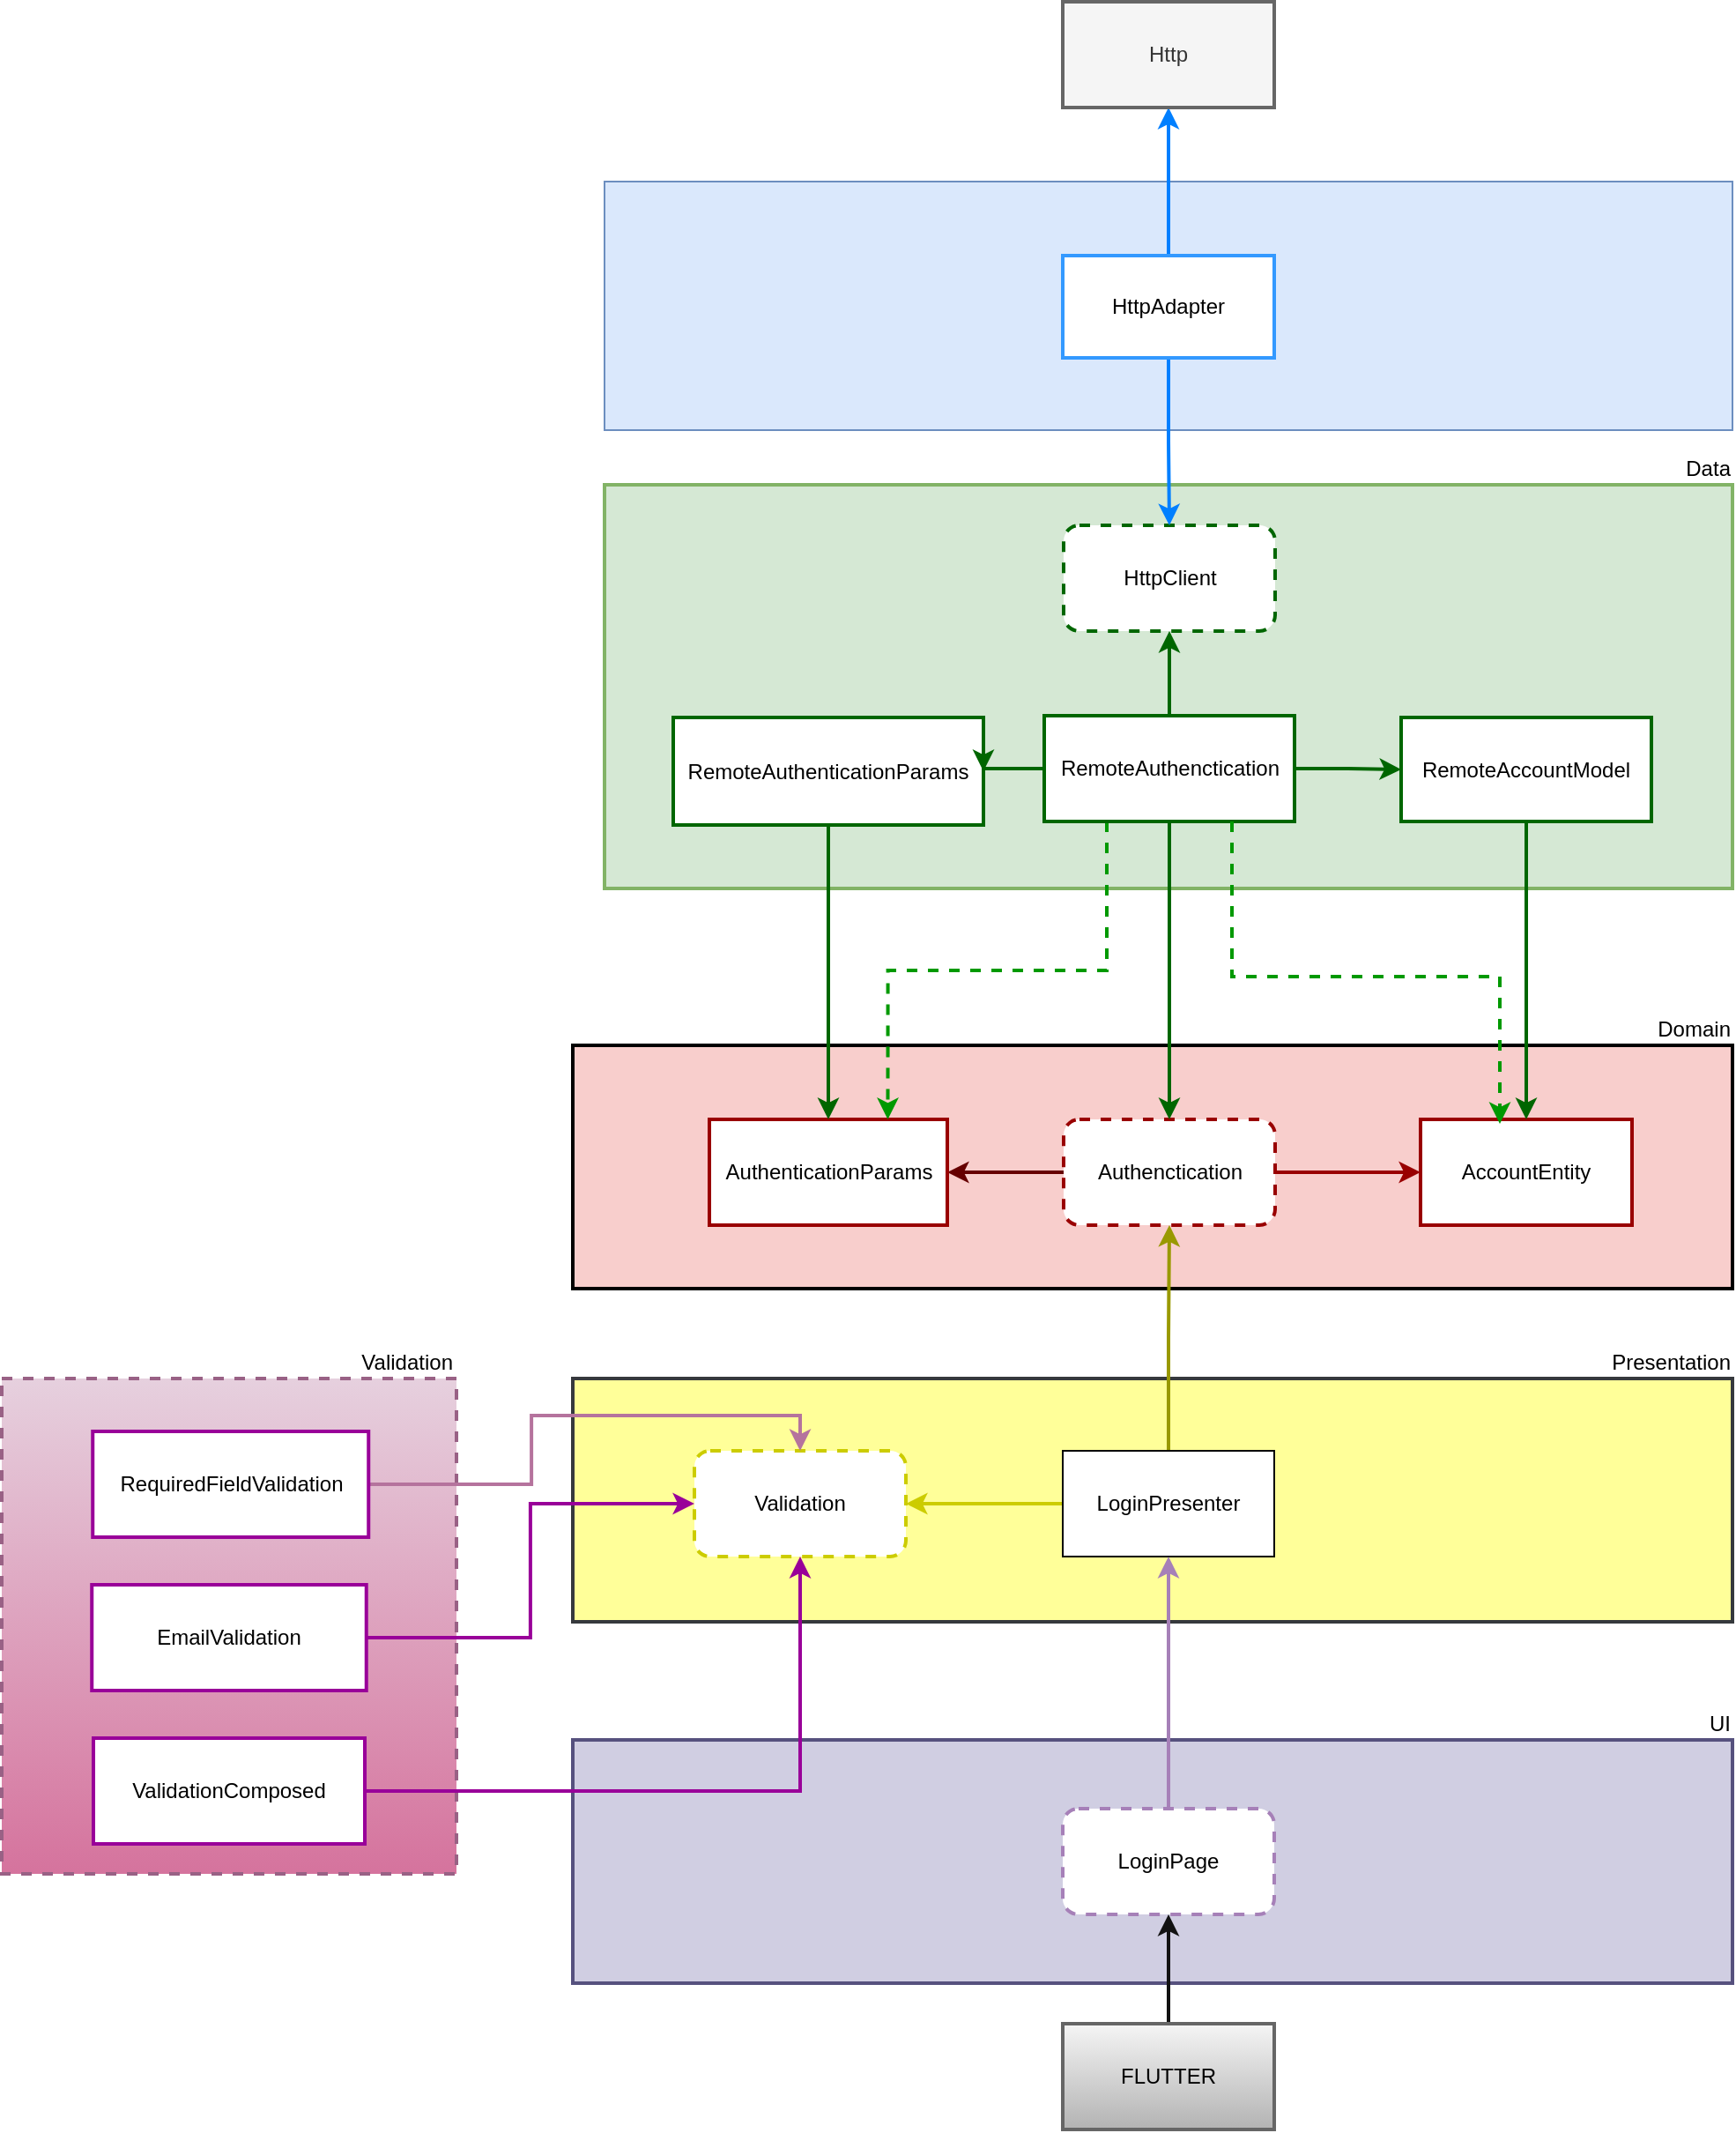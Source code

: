 <mxfile version="14.7.9" type="github">
  <diagram id="ExJXHOA_togmI1vWCyRJ" name="Page-1">
    <mxGraphModel dx="2249" dy="1931" grid="0" gridSize="10" guides="1" tooltips="1" connect="1" arrows="1" fold="1" page="1" pageScale="1" pageWidth="827" pageHeight="1169" background="none" math="0" shadow="0">
      <root>
        <mxCell id="0" />
        <mxCell id="1" parent="0" />
        <mxCell id="WsZb8QZFu8ekhgZ04iRh-14" value="Domain" style="verticalLabelPosition=top;verticalAlign=bottom;html=1;shape=mxgraph.basic.rect;fillColor2=none;strokeWidth=2;size=20;indent=5;fillColor=#f8cecc;align=right;labelPosition=center;" parent="1" vertex="1">
          <mxGeometry x="58" y="258" width="658" height="138" as="geometry" />
        </mxCell>
        <mxCell id="7t8pAxL2XBSFEx_QZdYA-15" style="edgeStyle=orthogonalEdgeStyle;rounded=0;jumpStyle=none;orthogonalLoop=1;jettySize=auto;html=1;exitX=0;exitY=0.5;exitDx=0;exitDy=0;entryX=1;entryY=0.5;entryDx=0;entryDy=0;strokeWidth=2;strokeColor=#660000;" parent="1" source="WsZb8QZFu8ekhgZ04iRh-1" target="7t8pAxL2XBSFEx_QZdYA-1" edge="1">
          <mxGeometry relative="1" as="geometry" />
        </mxCell>
        <mxCell id="WsZb8QZFu8ekhgZ04iRh-1" value="Authenctication" style="whiteSpace=wrap;html=1;dashed=1;glass=0;strokeWidth=2;perimeterSpacing=0;labelBorderColor=none;labelBackgroundColor=none;strokeColor=#990000;rounded=1;" parent="1" vertex="1">
          <mxGeometry x="336.5" y="300" width="120" height="60" as="geometry" />
        </mxCell>
        <mxCell id="WsZb8QZFu8ekhgZ04iRh-3" value="AccountEntity" style="whiteSpace=wrap;html=1;glass=0;strokeWidth=2;perimeterSpacing=0;labelBorderColor=none;labelBackgroundColor=none;strokeColor=#990000;" parent="1" vertex="1">
          <mxGeometry x="539" y="300" width="120" height="60" as="geometry" />
        </mxCell>
        <mxCell id="WsZb8QZFu8ekhgZ04iRh-6" value="" style="endArrow=classic;html=1;exitX=1;exitY=0.5;exitDx=0;exitDy=0;strokeColor=#990000;strokeWidth=2;entryX=0;entryY=0.5;entryDx=0;entryDy=0;" parent="1" source="WsZb8QZFu8ekhgZ04iRh-1" target="WsZb8QZFu8ekhgZ04iRh-3" edge="1">
          <mxGeometry width="50" height="50" relative="1" as="geometry">
            <mxPoint x="270" y="432.5" as="sourcePoint" />
            <mxPoint x="526" y="330" as="targetPoint" />
          </mxGeometry>
        </mxCell>
        <mxCell id="WsZb8QZFu8ekhgZ04iRh-15" value="Data" style="verticalLabelPosition=top;verticalAlign=bottom;html=1;shape=mxgraph.basic.rect;fillColor2=none;strokeWidth=2;size=20;indent=5;align=right;labelPosition=center;fillColor=#d5e8d4;strokeColor=#82b366;" parent="1" vertex="1">
          <mxGeometry x="76" y="-60" width="640" height="229" as="geometry" />
        </mxCell>
        <mxCell id="7t8pAxL2XBSFEx_QZdYA-4" style="edgeStyle=orthogonalEdgeStyle;rounded=0;orthogonalLoop=1;jettySize=auto;html=1;strokeColor=#006600;strokeWidth=2;" parent="1" source="7t8pAxL2XBSFEx_QZdYA-10" target="WsZb8QZFu8ekhgZ04iRh-1" edge="1">
          <mxGeometry relative="1" as="geometry">
            <mxPoint x="397" y="152" as="sourcePoint" />
          </mxGeometry>
        </mxCell>
        <mxCell id="WsZb8QZFu8ekhgZ04iRh-28" value="HttpClient" style="whiteSpace=wrap;html=1;dashed=1;glass=0;strokeWidth=2;perimeterSpacing=0;labelBorderColor=none;labelBackgroundColor=none;rounded=1;strokeColor=#006600;" parent="1" vertex="1">
          <mxGeometry x="336.5" y="-37" width="120" height="60" as="geometry" />
        </mxCell>
        <mxCell id="7t8pAxL2XBSFEx_QZdYA-1" value="AuthenticationParams" style="whiteSpace=wrap;html=1;glass=0;strokeWidth=2;perimeterSpacing=0;labelBorderColor=none;labelBackgroundColor=none;strokeColor=#990000;" parent="1" vertex="1">
          <mxGeometry x="135.5" y="300" width="135" height="60" as="geometry" />
        </mxCell>
        <mxCell id="7t8pAxL2XBSFEx_QZdYA-16" style="edgeStyle=orthogonalEdgeStyle;rounded=0;jumpStyle=none;orthogonalLoop=1;jettySize=auto;html=1;exitX=0.5;exitY=1;exitDx=0;exitDy=0;strokeWidth=2;strokeColor=#006600;" parent="1" source="7t8pAxL2XBSFEx_QZdYA-9" target="7t8pAxL2XBSFEx_QZdYA-1" edge="1">
          <mxGeometry relative="1" as="geometry" />
        </mxCell>
        <mxCell id="7t8pAxL2XBSFEx_QZdYA-9" value="RemoteAuthenticationParams" style="whiteSpace=wrap;html=1;glass=0;strokeWidth=2;perimeterSpacing=0;labelBorderColor=none;labelBackgroundColor=none;rounded=0;strokeColor=#006600;" parent="1" vertex="1">
          <mxGeometry x="115" y="72" width="176" height="61" as="geometry" />
        </mxCell>
        <mxCell id="7t8pAxL2XBSFEx_QZdYA-14" style="edgeStyle=orthogonalEdgeStyle;rounded=0;jumpStyle=none;orthogonalLoop=1;jettySize=auto;html=1;exitX=0.25;exitY=1;exitDx=0;exitDy=0;entryX=0.75;entryY=0;entryDx=0;entryDy=0;dashed=1;strokeColor=#009900;strokeWidth=2;" parent="1" source="7t8pAxL2XBSFEx_QZdYA-10" target="7t8pAxL2XBSFEx_QZdYA-1" edge="1">
          <mxGeometry relative="1" as="geometry" />
        </mxCell>
        <mxCell id="7t8pAxL2XBSFEx_QZdYA-18" style="edgeStyle=orthogonalEdgeStyle;rounded=0;jumpStyle=none;orthogonalLoop=1;jettySize=auto;html=1;entryX=0;entryY=0.5;entryDx=0;entryDy=0;strokeColor=#006600;strokeWidth=2;" parent="1" source="7t8pAxL2XBSFEx_QZdYA-10" target="7t8pAxL2XBSFEx_QZdYA-11" edge="1">
          <mxGeometry relative="1" as="geometry" />
        </mxCell>
        <mxCell id="7t8pAxL2XBSFEx_QZdYA-21" style="edgeStyle=orthogonalEdgeStyle;rounded=0;jumpStyle=none;orthogonalLoop=1;jettySize=auto;html=1;exitX=0;exitY=0.5;exitDx=0;exitDy=0;entryX=1;entryY=0.5;entryDx=0;entryDy=0;strokeColor=#006600;strokeWidth=2;" parent="1" source="7t8pAxL2XBSFEx_QZdYA-10" target="7t8pAxL2XBSFEx_QZdYA-9" edge="1">
          <mxGeometry relative="1" as="geometry" />
        </mxCell>
        <mxCell id="7t8pAxL2XBSFEx_QZdYA-22" style="edgeStyle=orthogonalEdgeStyle;rounded=0;jumpStyle=none;orthogonalLoop=1;jettySize=auto;html=1;exitX=0.5;exitY=0;exitDx=0;exitDy=0;strokeColor=#006600;strokeWidth=2;" parent="1" source="7t8pAxL2XBSFEx_QZdYA-10" target="WsZb8QZFu8ekhgZ04iRh-28" edge="1">
          <mxGeometry relative="1" as="geometry" />
        </mxCell>
        <mxCell id="7t8pAxL2XBSFEx_QZdYA-10" value="RemoteAuthenctication" style="whiteSpace=wrap;html=1;glass=0;strokeWidth=2;perimeterSpacing=0;labelBorderColor=none;labelBackgroundColor=none;rounded=0;strokeColor=#006600;" parent="1" vertex="1">
          <mxGeometry x="325.5" y="71" width="142" height="60" as="geometry" />
        </mxCell>
        <mxCell id="7t8pAxL2XBSFEx_QZdYA-17" style="edgeStyle=orthogonalEdgeStyle;rounded=0;jumpStyle=none;orthogonalLoop=1;jettySize=auto;html=1;entryX=0.5;entryY=0;entryDx=0;entryDy=0;strokeWidth=2;strokeColor=#006600;" parent="1" source="7t8pAxL2XBSFEx_QZdYA-11" target="WsZb8QZFu8ekhgZ04iRh-3" edge="1">
          <mxGeometry relative="1" as="geometry" />
        </mxCell>
        <mxCell id="7t8pAxL2XBSFEx_QZdYA-11" value="RemoteAccountModel" style="whiteSpace=wrap;html=1;glass=0;strokeWidth=2;perimeterSpacing=0;labelBorderColor=none;labelBackgroundColor=none;rounded=0;strokeColor=#006600;" parent="1" vertex="1">
          <mxGeometry x="528" y="72" width="142" height="59" as="geometry" />
        </mxCell>
        <mxCell id="7t8pAxL2XBSFEx_QZdYA-12" style="edgeStyle=orthogonalEdgeStyle;rounded=0;orthogonalLoop=1;jettySize=auto;html=1;exitX=0.75;exitY=1;exitDx=0;exitDy=0;entryX=0.25;entryY=0;entryDx=0;entryDy=0;dashed=1;strokeWidth=2;jumpStyle=none;strokeColor=#009900;" parent="1" source="7t8pAxL2XBSFEx_QZdYA-10" edge="1">
          <mxGeometry relative="1" as="geometry">
            <mxPoint x="584" y="302.5" as="targetPoint" />
            <Array as="points">
              <mxPoint x="432" y="219" />
              <mxPoint x="584" y="219" />
            </Array>
          </mxGeometry>
        </mxCell>
        <mxCell id="7t8pAxL2XBSFEx_QZdYA-23" value="" style="rounded=0;whiteSpace=wrap;html=1;strokeColor=#6c8ebf;fillColor=#dae8fc;" parent="1" vertex="1">
          <mxGeometry x="76" y="-232" width="640" height="141" as="geometry" />
        </mxCell>
        <mxCell id="7t8pAxL2XBSFEx_QZdYA-25" style="edgeStyle=orthogonalEdgeStyle;rounded=0;jumpStyle=none;orthogonalLoop=1;jettySize=auto;html=1;strokeWidth=2;strokeColor=#007FFF;" parent="1" source="7t8pAxL2XBSFEx_QZdYA-24" target="WsZb8QZFu8ekhgZ04iRh-28" edge="1">
          <mxGeometry relative="1" as="geometry" />
        </mxCell>
        <mxCell id="7t8pAxL2XBSFEx_QZdYA-27" style="edgeStyle=orthogonalEdgeStyle;rounded=0;jumpStyle=none;orthogonalLoop=1;jettySize=auto;html=1;entryX=0.5;entryY=1;entryDx=0;entryDy=0;strokeColor=#007FFF;strokeWidth=2;" parent="1" source="7t8pAxL2XBSFEx_QZdYA-24" target="7t8pAxL2XBSFEx_QZdYA-26" edge="1">
          <mxGeometry relative="1" as="geometry" />
        </mxCell>
        <mxCell id="7t8pAxL2XBSFEx_QZdYA-24" value="HttpAdapter" style="rounded=0;whiteSpace=wrap;html=1;strokeWidth=2;strokeColor=#3399FF;" parent="1" vertex="1">
          <mxGeometry x="336" y="-190" width="120" height="58" as="geometry" />
        </mxCell>
        <mxCell id="7t8pAxL2XBSFEx_QZdYA-26" value="Http" style="rounded=0;whiteSpace=wrap;html=1;strokeColor=#666666;strokeWidth=2;fillColor=#f5f5f5;fontColor=#333333;" parent="1" vertex="1">
          <mxGeometry x="336" y="-334" width="120" height="60" as="geometry" />
        </mxCell>
        <mxCell id="3tfQFix-iVRVTOl-d1yy-2" value="Presentation" style="verticalLabelPosition=top;verticalAlign=bottom;html=1;shape=mxgraph.basic.rect;fillColor2=none;strokeWidth=2;size=20;indent=5;align=right;labelPosition=center;strokeColor=#36393d;fillColor=#FFFF99;" vertex="1" parent="1">
          <mxGeometry x="58" y="447" width="658" height="138" as="geometry" />
        </mxCell>
        <mxCell id="3tfQFix-iVRVTOl-d1yy-3" value="Validation" style="rounded=1;whiteSpace=wrap;html=1;strokeWidth=2;dashed=1;strokeColor=#CCCC00;" vertex="1" parent="1">
          <mxGeometry x="127" y="488" width="120" height="60" as="geometry" />
        </mxCell>
        <mxCell id="3tfQFix-iVRVTOl-d1yy-8" style="edgeStyle=orthogonalEdgeStyle;rounded=0;orthogonalLoop=1;jettySize=auto;html=1;exitX=0.5;exitY=0;exitDx=0;exitDy=0;entryX=0.5;entryY=1;entryDx=0;entryDy=0;strokeWidth=2;strokeColor=#999900;" edge="1" parent="1" source="3tfQFix-iVRVTOl-d1yy-4" target="WsZb8QZFu8ekhgZ04iRh-1">
          <mxGeometry relative="1" as="geometry" />
        </mxCell>
        <mxCell id="3tfQFix-iVRVTOl-d1yy-9" style="edgeStyle=orthogonalEdgeStyle;rounded=0;orthogonalLoop=1;jettySize=auto;html=1;exitX=0;exitY=0.5;exitDx=0;exitDy=0;entryX=1;entryY=0.5;entryDx=0;entryDy=0;strokeWidth=2;strokeColor=#CCCC00;" edge="1" parent="1" source="3tfQFix-iVRVTOl-d1yy-4" target="3tfQFix-iVRVTOl-d1yy-3">
          <mxGeometry relative="1" as="geometry" />
        </mxCell>
        <mxCell id="3tfQFix-iVRVTOl-d1yy-4" value="LoginPresenter" style="rounded=0;whiteSpace=wrap;html=1;" vertex="1" parent="1">
          <mxGeometry x="336" y="488" width="120" height="60" as="geometry" />
        </mxCell>
        <mxCell id="3tfQFix-iVRVTOl-d1yy-5" value="UI" style="verticalLabelPosition=top;verticalAlign=bottom;html=1;shape=mxgraph.basic.rect;fillColor2=none;strokeWidth=2;size=20;indent=5;align=right;labelPosition=center;strokeColor=#56517e;fillColor=#d0cee2;" vertex="1" parent="1">
          <mxGeometry x="58" y="652" width="658" height="138" as="geometry" />
        </mxCell>
        <mxCell id="3tfQFix-iVRVTOl-d1yy-7" style="edgeStyle=orthogonalEdgeStyle;rounded=0;orthogonalLoop=1;jettySize=auto;html=1;exitX=0.5;exitY=0;exitDx=0;exitDy=0;entryX=0.5;entryY=1;entryDx=0;entryDy=0;strokeColor=#A680B8;strokeWidth=2;" edge="1" parent="1" source="3tfQFix-iVRVTOl-d1yy-6" target="3tfQFix-iVRVTOl-d1yy-4">
          <mxGeometry relative="1" as="geometry" />
        </mxCell>
        <mxCell id="3tfQFix-iVRVTOl-d1yy-6" value="LoginPage" style="rounded=1;whiteSpace=wrap;html=1;dashed=1;strokeWidth=2;strokeColor=#A680B8;" vertex="1" parent="1">
          <mxGeometry x="336" y="691" width="120" height="60" as="geometry" />
        </mxCell>
        <mxCell id="3tfQFix-iVRVTOl-d1yy-10" value="Validation" style="rounded=0;whiteSpace=wrap;html=1;dashed=1;strokeColor=#996185;strokeWidth=2;fillColor=#e6d0de;verticalAlign=bottom;align=right;horizontal=1;labelPosition=center;verticalLabelPosition=top;gradientColor=#d5739d;" vertex="1" parent="1">
          <mxGeometry x="-266" y="447" width="258" height="281" as="geometry" />
        </mxCell>
        <mxCell id="3tfQFix-iVRVTOl-d1yy-20" style="edgeStyle=orthogonalEdgeStyle;rounded=0;orthogonalLoop=1;jettySize=auto;html=1;exitX=1;exitY=0.5;exitDx=0;exitDy=0;entryX=0.5;entryY=0;entryDx=0;entryDy=0;strokeWidth=2;strokeColor=#B5739D;" edge="1" parent="1" source="3tfQFix-iVRVTOl-d1yy-11" target="3tfQFix-iVRVTOl-d1yy-3">
          <mxGeometry relative="1" as="geometry" />
        </mxCell>
        <mxCell id="3tfQFix-iVRVTOl-d1yy-11" value="RequiredFieldValidation" style="rounded=0;whiteSpace=wrap;html=1;strokeWidth=2;strokeColor=#990099;" vertex="1" parent="1">
          <mxGeometry x="-214.38" y="477" width="156.5" height="60" as="geometry" />
        </mxCell>
        <mxCell id="3tfQFix-iVRVTOl-d1yy-15" style="edgeStyle=orthogonalEdgeStyle;rounded=0;orthogonalLoop=1;jettySize=auto;html=1;exitX=1;exitY=0.5;exitDx=0;exitDy=0;entryX=0;entryY=0.5;entryDx=0;entryDy=0;strokeWidth=2;strokeColor=#990099;" edge="1" parent="1" source="3tfQFix-iVRVTOl-d1yy-12" target="3tfQFix-iVRVTOl-d1yy-3">
          <mxGeometry relative="1" as="geometry" />
        </mxCell>
        <mxCell id="3tfQFix-iVRVTOl-d1yy-12" value="EmailValidation" style="rounded=0;whiteSpace=wrap;html=1;strokeWidth=2;strokeColor=#990099;" vertex="1" parent="1">
          <mxGeometry x="-214.88" y="564" width="155.75" height="60" as="geometry" />
        </mxCell>
        <mxCell id="3tfQFix-iVRVTOl-d1yy-16" style="edgeStyle=orthogonalEdgeStyle;rounded=0;orthogonalLoop=1;jettySize=auto;html=1;exitX=1;exitY=0.5;exitDx=0;exitDy=0;strokeWidth=2;strokeColor=#990099;" edge="1" parent="1" source="3tfQFix-iVRVTOl-d1yy-13" target="3tfQFix-iVRVTOl-d1yy-3">
          <mxGeometry relative="1" as="geometry" />
        </mxCell>
        <mxCell id="3tfQFix-iVRVTOl-d1yy-13" value="ValidationComposed" style="rounded=0;whiteSpace=wrap;html=1;strokeWidth=2;strokeColor=#990099;" vertex="1" parent="1">
          <mxGeometry x="-214" y="651" width="154" height="60" as="geometry" />
        </mxCell>
        <mxCell id="3tfQFix-iVRVTOl-d1yy-19" style="edgeStyle=orthogonalEdgeStyle;rounded=0;orthogonalLoop=1;jettySize=auto;html=1;exitX=0.5;exitY=0;exitDx=0;exitDy=0;strokeWidth=2;strokeColor=#121212;" edge="1" parent="1" source="3tfQFix-iVRVTOl-d1yy-18" target="3tfQFix-iVRVTOl-d1yy-6">
          <mxGeometry relative="1" as="geometry" />
        </mxCell>
        <mxCell id="3tfQFix-iVRVTOl-d1yy-18" value="&lt;div&gt;&lt;span&gt;FLUTTER&lt;/span&gt;&lt;/div&gt;" style="rounded=0;whiteSpace=wrap;html=1;strokeColor=#666666;strokeWidth=2;fillColor=#f5f5f5;align=center;verticalAlign=middle;gradientColor=#b3b3b3;labelPosition=center;verticalLabelPosition=middle;" vertex="1" parent="1">
          <mxGeometry x="336" y="813" width="120" height="60" as="geometry" />
        </mxCell>
      </root>
    </mxGraphModel>
  </diagram>
</mxfile>
